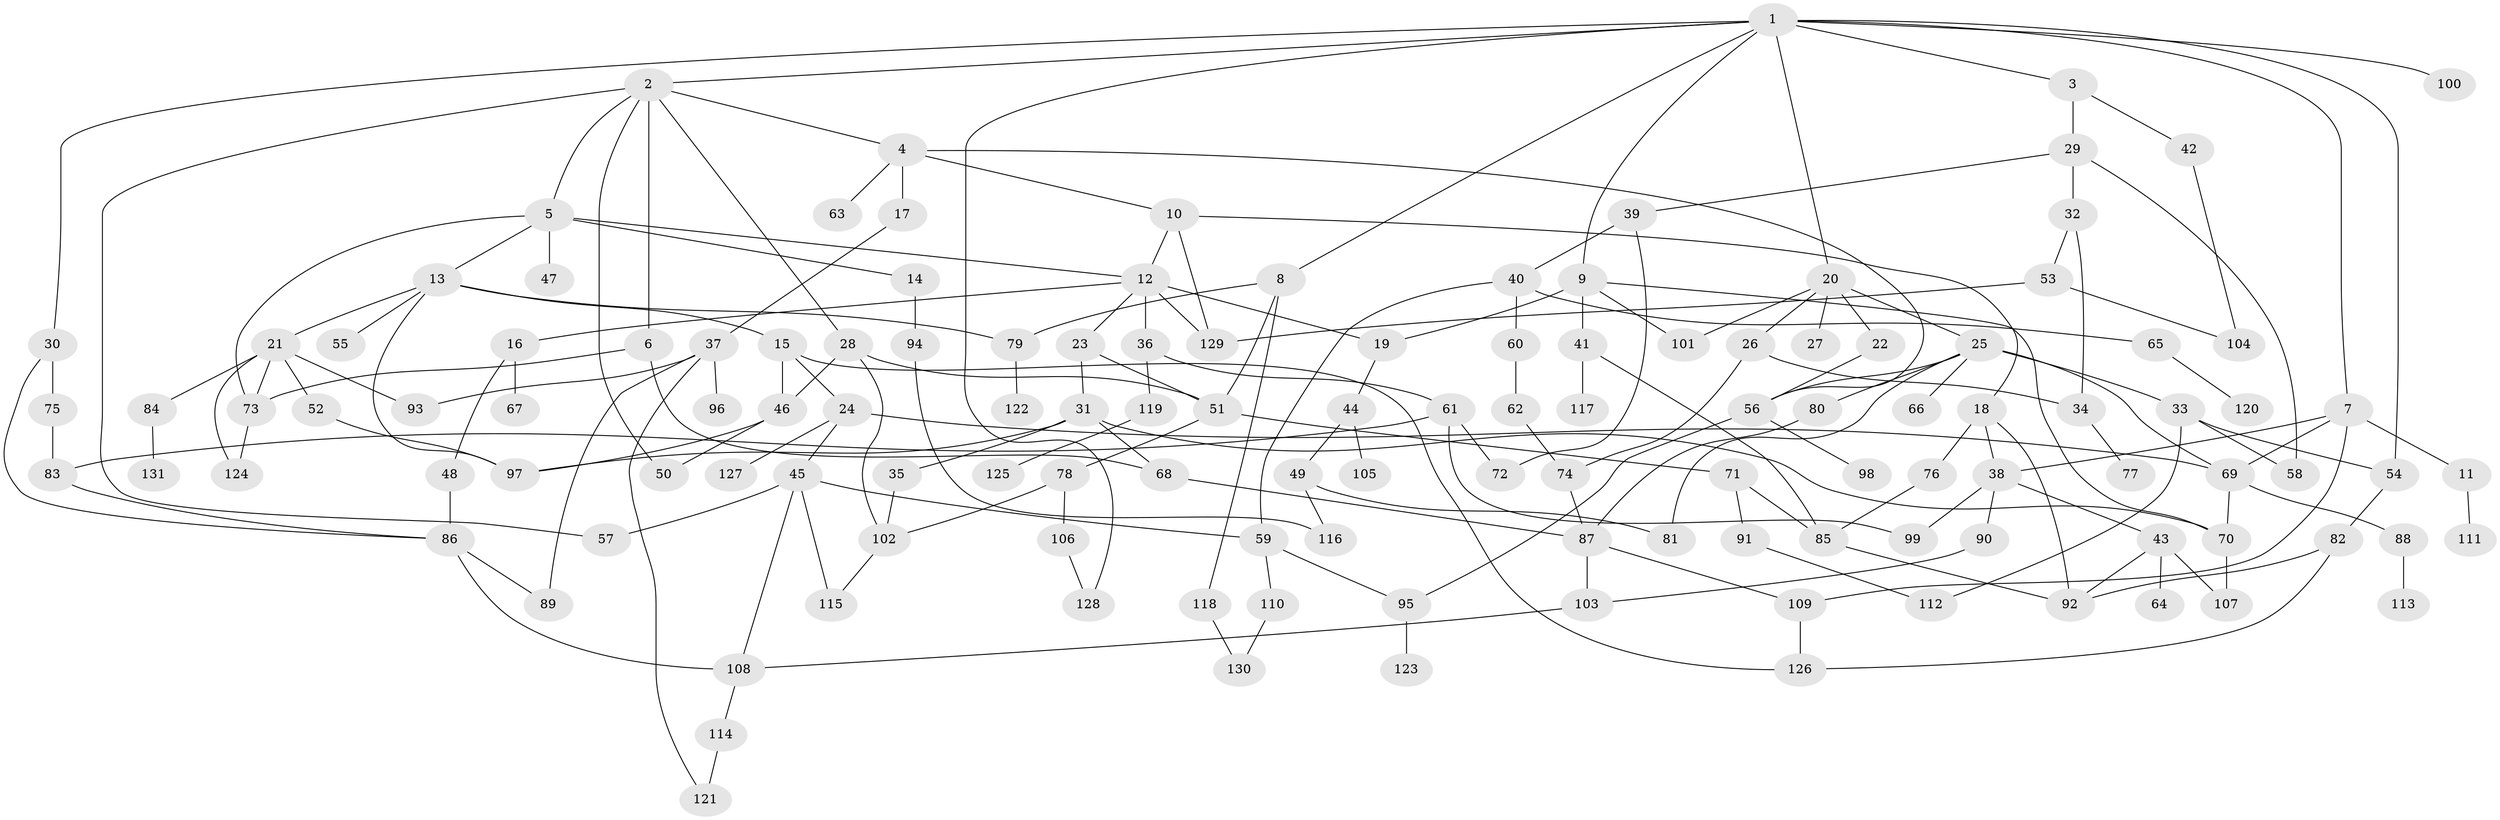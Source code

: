 // Generated by graph-tools (version 1.1) at 2025/41/03/09/25 04:41:50]
// undirected, 131 vertices, 192 edges
graph export_dot {
graph [start="1"]
  node [color=gray90,style=filled];
  1;
  2;
  3;
  4;
  5;
  6;
  7;
  8;
  9;
  10;
  11;
  12;
  13;
  14;
  15;
  16;
  17;
  18;
  19;
  20;
  21;
  22;
  23;
  24;
  25;
  26;
  27;
  28;
  29;
  30;
  31;
  32;
  33;
  34;
  35;
  36;
  37;
  38;
  39;
  40;
  41;
  42;
  43;
  44;
  45;
  46;
  47;
  48;
  49;
  50;
  51;
  52;
  53;
  54;
  55;
  56;
  57;
  58;
  59;
  60;
  61;
  62;
  63;
  64;
  65;
  66;
  67;
  68;
  69;
  70;
  71;
  72;
  73;
  74;
  75;
  76;
  77;
  78;
  79;
  80;
  81;
  82;
  83;
  84;
  85;
  86;
  87;
  88;
  89;
  90;
  91;
  92;
  93;
  94;
  95;
  96;
  97;
  98;
  99;
  100;
  101;
  102;
  103;
  104;
  105;
  106;
  107;
  108;
  109;
  110;
  111;
  112;
  113;
  114;
  115;
  116;
  117;
  118;
  119;
  120;
  121;
  122;
  123;
  124;
  125;
  126;
  127;
  128;
  129;
  130;
  131;
  1 -- 2;
  1 -- 3;
  1 -- 7;
  1 -- 8;
  1 -- 9;
  1 -- 20;
  1 -- 30;
  1 -- 54;
  1 -- 100;
  1 -- 128;
  2 -- 4;
  2 -- 5;
  2 -- 6;
  2 -- 28;
  2 -- 57;
  2 -- 50;
  3 -- 29;
  3 -- 42;
  4 -- 10;
  4 -- 17;
  4 -- 63;
  4 -- 56;
  5 -- 13;
  5 -- 14;
  5 -- 47;
  5 -- 73;
  5 -- 12;
  6 -- 73;
  6 -- 68;
  7 -- 11;
  7 -- 38;
  7 -- 109;
  7 -- 69;
  8 -- 118;
  8 -- 51;
  8 -- 79;
  9 -- 41;
  9 -- 70;
  9 -- 101;
  9 -- 19;
  10 -- 12;
  10 -- 18;
  10 -- 129;
  11 -- 111;
  12 -- 16;
  12 -- 19;
  12 -- 23;
  12 -- 36;
  12 -- 129;
  13 -- 15;
  13 -- 21;
  13 -- 55;
  13 -- 79;
  13 -- 97;
  14 -- 94;
  15 -- 24;
  15 -- 46;
  15 -- 126;
  16 -- 48;
  16 -- 67;
  17 -- 37;
  18 -- 76;
  18 -- 92;
  18 -- 38;
  19 -- 44;
  20 -- 22;
  20 -- 25;
  20 -- 26;
  20 -- 27;
  20 -- 101;
  21 -- 52;
  21 -- 73;
  21 -- 84;
  21 -- 124;
  21 -- 93;
  22 -- 56;
  23 -- 31;
  23 -- 51;
  24 -- 45;
  24 -- 127;
  24 -- 69;
  25 -- 33;
  25 -- 56;
  25 -- 66;
  25 -- 69;
  25 -- 80;
  25 -- 81;
  26 -- 74;
  26 -- 34;
  28 -- 46;
  28 -- 51;
  28 -- 102;
  29 -- 32;
  29 -- 39;
  29 -- 58;
  30 -- 75;
  30 -- 86;
  31 -- 35;
  31 -- 68;
  31 -- 70;
  31 -- 97;
  32 -- 34;
  32 -- 53;
  33 -- 112;
  33 -- 58;
  33 -- 54;
  34 -- 77;
  35 -- 102;
  36 -- 61;
  36 -- 119;
  37 -- 89;
  37 -- 93;
  37 -- 96;
  37 -- 121;
  38 -- 43;
  38 -- 90;
  38 -- 99;
  39 -- 40;
  39 -- 72;
  40 -- 60;
  40 -- 65;
  40 -- 59;
  41 -- 117;
  41 -- 85;
  42 -- 104;
  43 -- 64;
  43 -- 92;
  43 -- 107;
  44 -- 49;
  44 -- 105;
  45 -- 57;
  45 -- 59;
  45 -- 115;
  45 -- 108;
  46 -- 50;
  46 -- 97;
  48 -- 86;
  49 -- 116;
  49 -- 81;
  51 -- 71;
  51 -- 78;
  52 -- 97;
  53 -- 104;
  53 -- 129;
  54 -- 82;
  56 -- 95;
  56 -- 98;
  59 -- 110;
  59 -- 95;
  60 -- 62;
  61 -- 99;
  61 -- 83;
  61 -- 72;
  62 -- 74;
  65 -- 120;
  68 -- 87;
  69 -- 88;
  69 -- 70;
  70 -- 107;
  71 -- 85;
  71 -- 91;
  73 -- 124;
  74 -- 87;
  75 -- 83;
  76 -- 85;
  78 -- 106;
  78 -- 102;
  79 -- 122;
  80 -- 87;
  82 -- 126;
  82 -- 92;
  83 -- 86;
  84 -- 131;
  85 -- 92;
  86 -- 89;
  86 -- 108;
  87 -- 109;
  87 -- 103;
  88 -- 113;
  90 -- 103;
  91 -- 112;
  94 -- 116;
  95 -- 123;
  102 -- 115;
  103 -- 108;
  106 -- 128;
  108 -- 114;
  109 -- 126;
  110 -- 130;
  114 -- 121;
  118 -- 130;
  119 -- 125;
}
